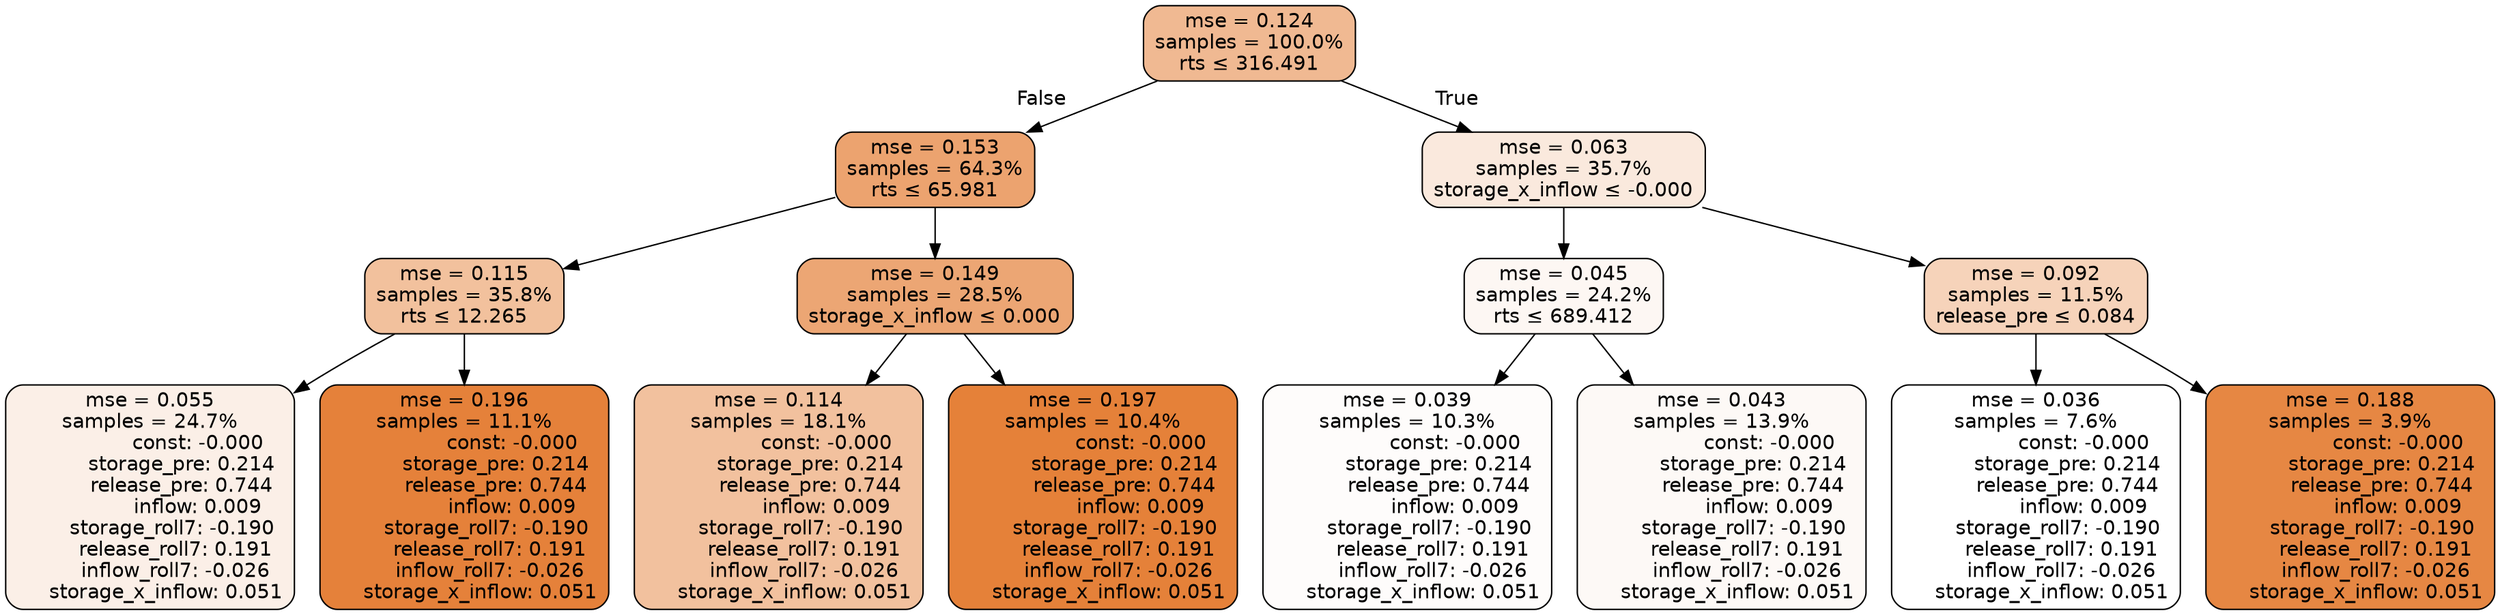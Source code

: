 digraph tree {
node [shape=rectangle, style="filled, rounded", color="black", fontname=helvetica] ;
edge [fontname=helvetica] ;
	"0" [label="mse = 0.124
samples = 100.0%
rts &le; 316.491", fillcolor="#f0b992"]
	"1" [label="mse = 0.153
samples = 64.3%
rts &le; 65.981", fillcolor="#eca36f"]
	"2" [label="mse = 0.115
samples = 35.8%
rts &le; 12.265", fillcolor="#f2c19d"]
	"3" [label="mse = 0.055
samples = 24.7%
               const: -0.000
          storage_pre: 0.214
          release_pre: 0.744
               inflow: 0.009
       storage_roll7: -0.190
        release_roll7: 0.191
        inflow_roll7: -0.026
     storage_x_inflow: 0.051", fillcolor="#fbefe7"]
	"4" [label="mse = 0.196
samples = 11.1%
               const: -0.000
          storage_pre: 0.214
          release_pre: 0.744
               inflow: 0.009
       storage_roll7: -0.190
        release_roll7: 0.191
        inflow_roll7: -0.026
     storage_x_inflow: 0.051", fillcolor="#e5813a"]
	"5" [label="mse = 0.149
samples = 28.5%
storage_x_inflow &le; 0.000", fillcolor="#eca674"]
	"6" [label="mse = 0.114
samples = 18.1%
               const: -0.000
          storage_pre: 0.214
          release_pre: 0.744
               inflow: 0.009
       storage_roll7: -0.190
        release_roll7: 0.191
        inflow_roll7: -0.026
     storage_x_inflow: 0.051", fillcolor="#f2c19e"]
	"7" [label="mse = 0.197
samples = 10.4%
               const: -0.000
          storage_pre: 0.214
          release_pre: 0.744
               inflow: 0.009
       storage_roll7: -0.190
        release_roll7: 0.191
        inflow_roll7: -0.026
     storage_x_inflow: 0.051", fillcolor="#e58139"]
	"8" [label="mse = 0.063
samples = 35.7%
storage_x_inflow &le; -0.000", fillcolor="#fae9dd"]
	"9" [label="mse = 0.045
samples = 24.2%
rts &le; 689.412", fillcolor="#fdf7f3"]
	"10" [label="mse = 0.039
samples = 10.3%
               const: -0.000
          storage_pre: 0.214
          release_pre: 0.744
               inflow: 0.009
       storage_roll7: -0.190
        release_roll7: 0.191
        inflow_roll7: -0.026
     storage_x_inflow: 0.051", fillcolor="#fefcfb"]
	"11" [label="mse = 0.043
samples = 13.9%
               const: -0.000
          storage_pre: 0.214
          release_pre: 0.744
               inflow: 0.009
       storage_roll7: -0.190
        release_roll7: 0.191
        inflow_roll7: -0.026
     storage_x_inflow: 0.051", fillcolor="#fdf9f6"]
	"12" [label="mse = 0.092
samples = 11.5%
release_pre &le; 0.084", fillcolor="#f6d3ba"]
	"13" [label="mse = 0.036
samples = 7.6%
               const: -0.000
          storage_pre: 0.214
          release_pre: 0.744
               inflow: 0.009
       storage_roll7: -0.190
        release_roll7: 0.191
        inflow_roll7: -0.026
     storage_x_inflow: 0.051", fillcolor="#ffffff"]
	"14" [label="mse = 0.188
samples = 3.9%
               const: -0.000
          storage_pre: 0.214
          release_pre: 0.744
               inflow: 0.009
       storage_roll7: -0.190
        release_roll7: 0.191
        inflow_roll7: -0.026
     storage_x_inflow: 0.051", fillcolor="#e68743"]

	"0" -> "1" [labeldistance=2.5, labelangle=45, headlabel="False"]
	"1" -> "2"
	"2" -> "3"
	"2" -> "4"
	"1" -> "5"
	"5" -> "6"
	"5" -> "7"
	"0" -> "8" [labeldistance=2.5, labelangle=-45, headlabel="True"]
	"8" -> "9"
	"9" -> "10"
	"9" -> "11"
	"8" -> "12"
	"12" -> "13"
	"12" -> "14"
}